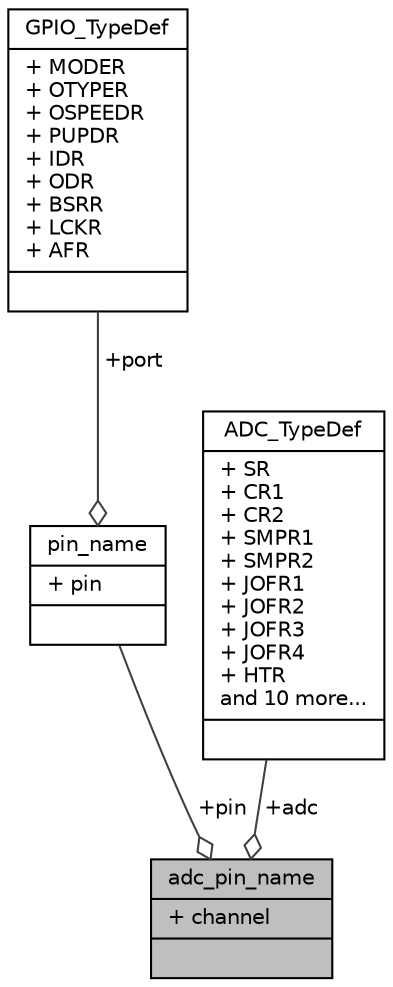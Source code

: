digraph "adc_pin_name"
{
  edge [fontname="Helvetica",fontsize="10",labelfontname="Helvetica",labelfontsize="10"];
  node [fontname="Helvetica",fontsize="10",shape=record];
  Node1 [label="{adc_pin_name\n|+ channel\l|}",height=0.2,width=0.4,color="black", fillcolor="grey75", style="filled", fontcolor="black"];
  Node2 -> Node1 [color="grey25",fontsize="10",style="solid",label=" +pin" ,arrowhead="odiamond",fontname="Helvetica"];
  Node2 [label="{pin_name\n|+ pin\l|}",height=0.2,width=0.4,color="black", fillcolor="white", style="filled",URL="$structpin__name.html"];
  Node3 -> Node2 [color="grey25",fontsize="10",style="solid",label=" +port" ,arrowhead="odiamond",fontname="Helvetica"];
  Node3 [label="{GPIO_TypeDef\n|+ MODER\l+ OTYPER\l+ OSPEEDR\l+ PUPDR\l+ IDR\l+ ODR\l+ BSRR\l+ LCKR\l+ AFR\l|}",height=0.2,width=0.4,color="black", fillcolor="white", style="filled",URL="$struct_g_p_i_o___type_def.html",tooltip="General Purpose I/O. "];
  Node4 -> Node1 [color="grey25",fontsize="10",style="solid",label=" +adc" ,arrowhead="odiamond",fontname="Helvetica"];
  Node4 [label="{ADC_TypeDef\n|+ SR\l+ CR1\l+ CR2\l+ SMPR1\l+ SMPR2\l+ JOFR1\l+ JOFR2\l+ JOFR3\l+ JOFR4\l+ HTR\land 10 more...\l|}",height=0.2,width=0.4,color="black", fillcolor="white", style="filled",URL="$struct_a_d_c___type_def.html",tooltip="Analog to Digital Converter. "];
}
